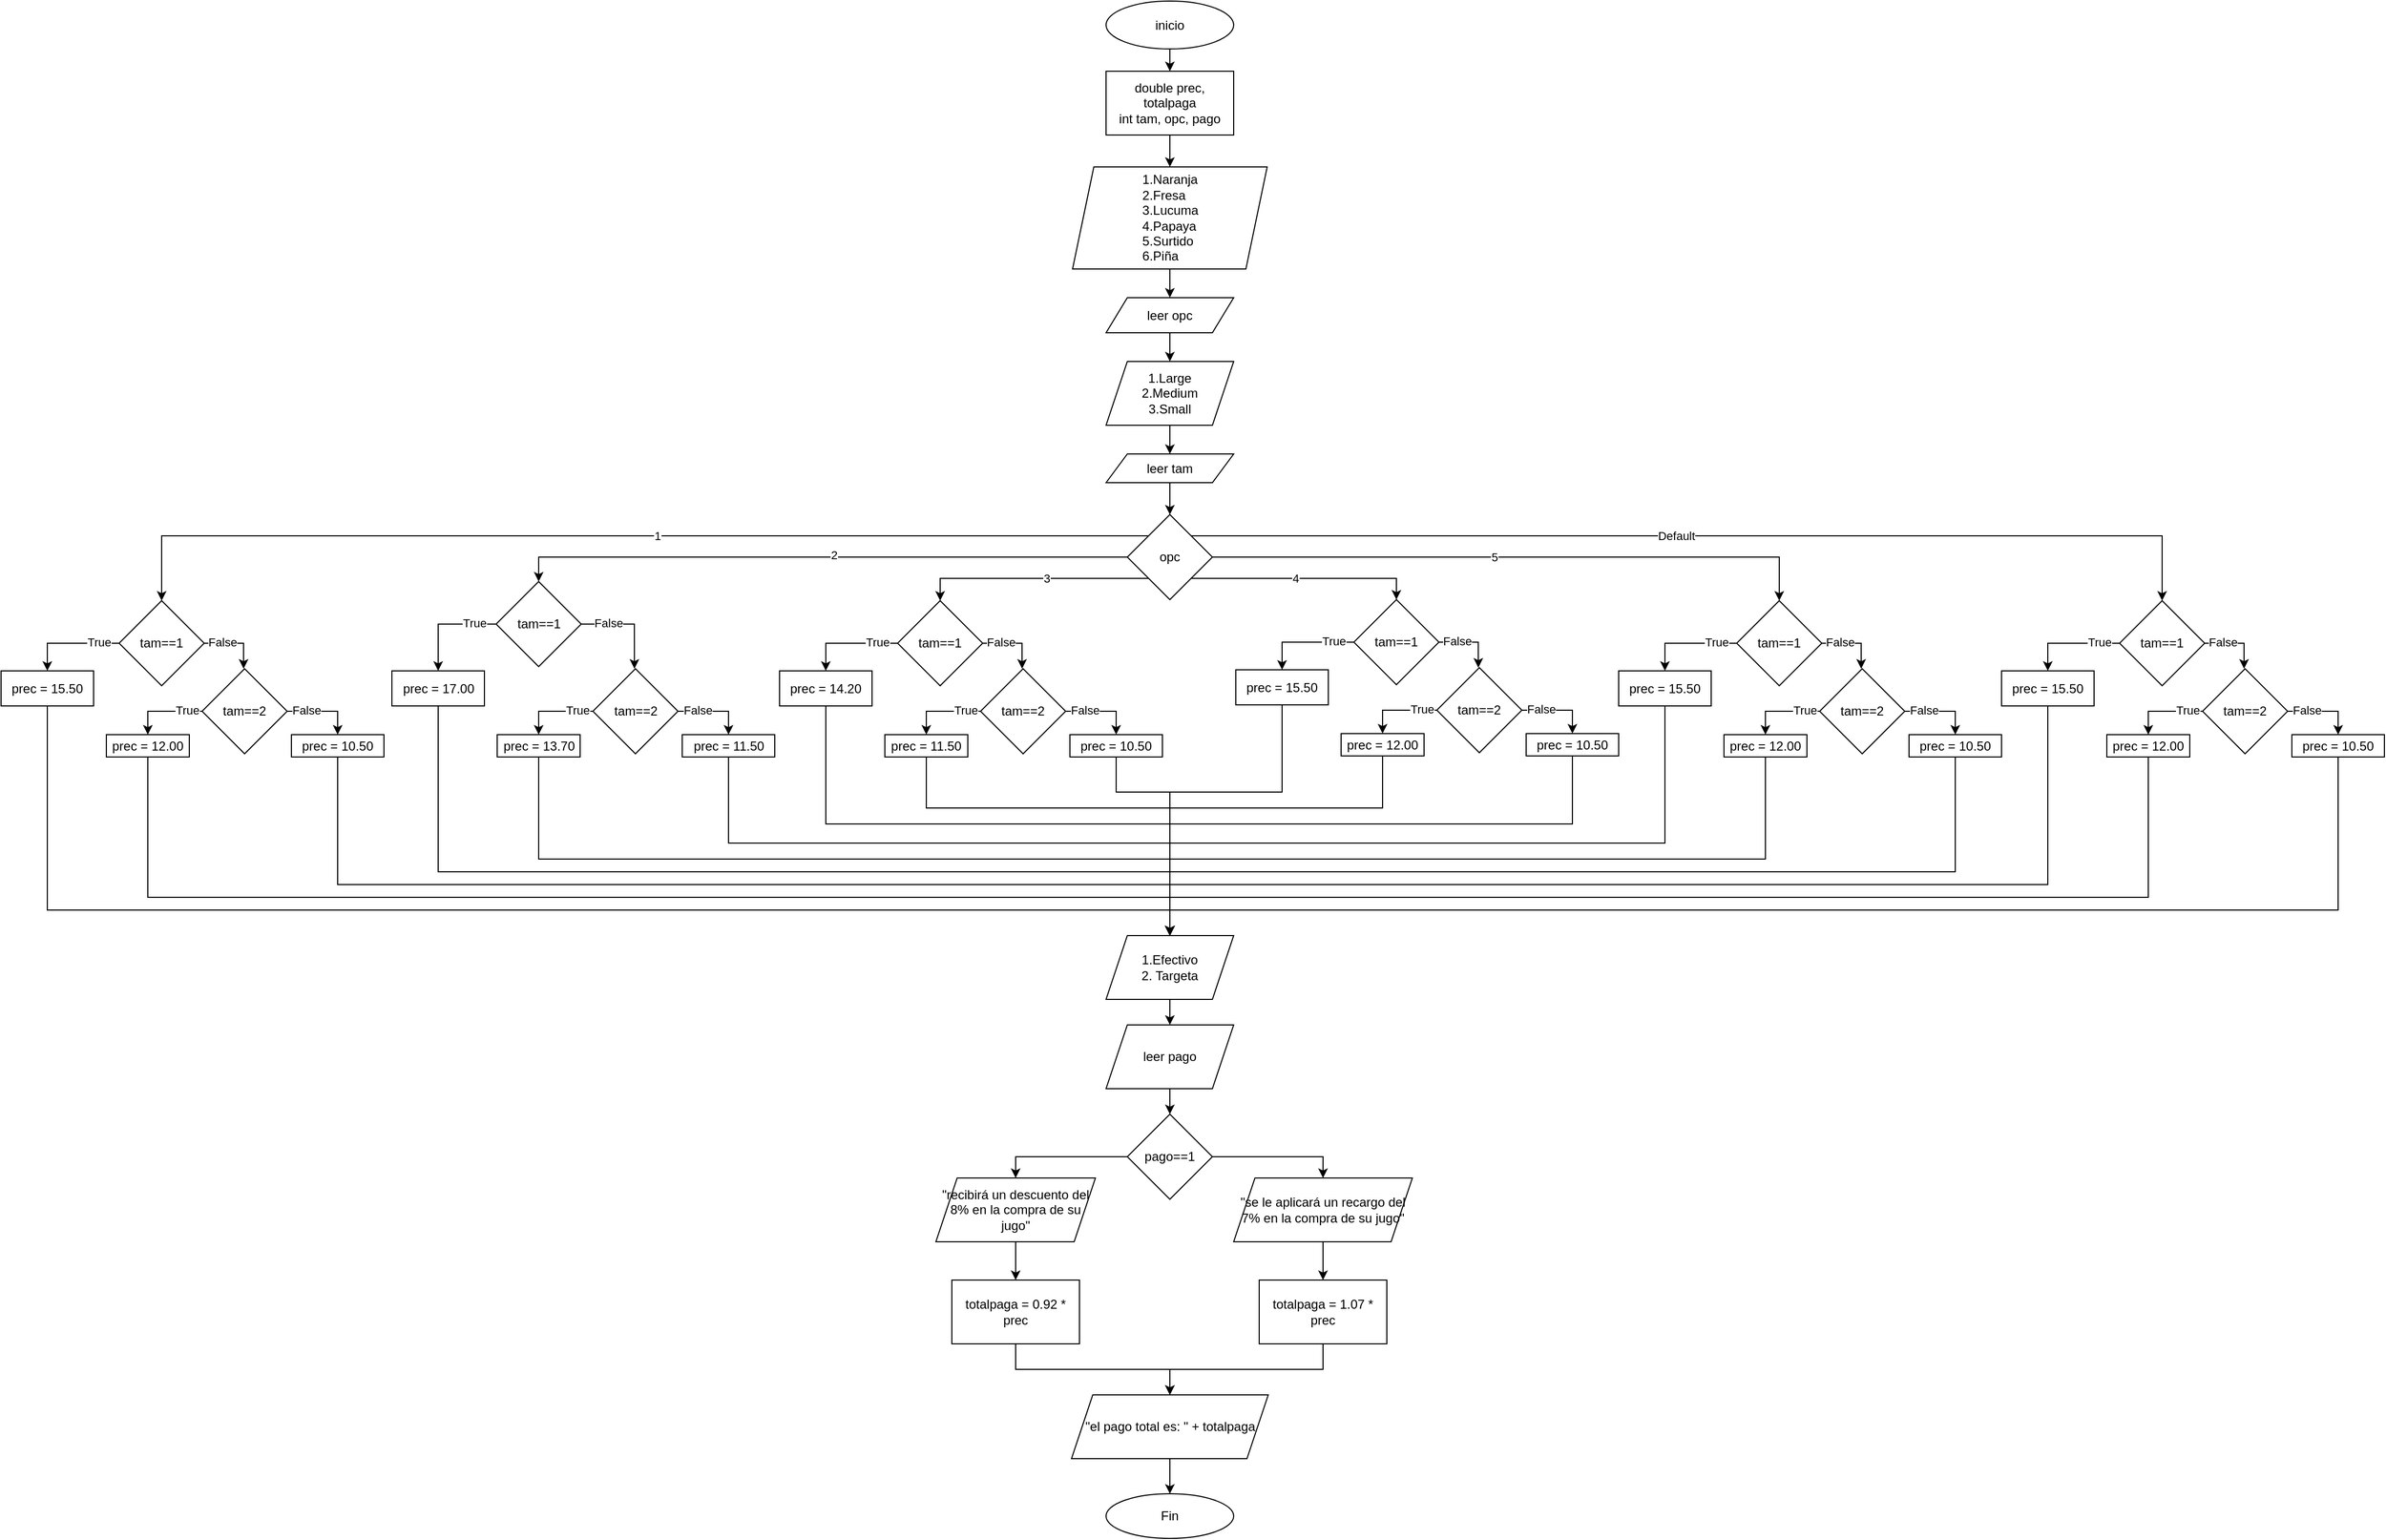 <mxfile version="28.1.1">
  <diagram name="Página-1" id="8cyasYamd2iDM3UfoEXW">
    <mxGraphModel dx="1830" dy="1711" grid="1" gridSize="3" guides="1" tooltips="1" connect="1" arrows="1" fold="1" page="1" pageScale="1" pageWidth="827" pageHeight="1169" math="0" shadow="0">
      <root>
        <mxCell id="0" />
        <mxCell id="1" parent="0" />
        <mxCell id="SADH6rED4iykLWW7WeVm-2" value="" style="edgeStyle=orthogonalEdgeStyle;rounded=0;orthogonalLoop=1;jettySize=auto;html=1;" edge="1" parent="1" source="iPGsbpQnGXzjsvIymjld-1" target="SADH6rED4iykLWW7WeVm-1">
          <mxGeometry relative="1" as="geometry" />
        </mxCell>
        <mxCell id="iPGsbpQnGXzjsvIymjld-1" value="inicio" style="ellipse;whiteSpace=wrap;html=1;" parent="1" vertex="1">
          <mxGeometry x="361" y="-1167" width="120" height="45" as="geometry" />
        </mxCell>
        <mxCell id="SADH6rED4iykLWW7WeVm-5" value="" style="edgeStyle=orthogonalEdgeStyle;rounded=0;orthogonalLoop=1;jettySize=auto;html=1;" edge="1" parent="1" source="SADH6rED4iykLWW7WeVm-1" target="SADH6rED4iykLWW7WeVm-3">
          <mxGeometry relative="1" as="geometry" />
        </mxCell>
        <mxCell id="SADH6rED4iykLWW7WeVm-1" value="double prec, totalpaga&lt;br&gt;int tam, opc, pago" style="rounded=0;whiteSpace=wrap;html=1;" vertex="1" parent="1">
          <mxGeometry x="361" y="-1101" width="120" height="60" as="geometry" />
        </mxCell>
        <mxCell id="SADH6rED4iykLWW7WeVm-7" value="" style="edgeStyle=orthogonalEdgeStyle;rounded=0;orthogonalLoop=1;jettySize=auto;html=1;" edge="1" parent="1" source="SADH6rED4iykLWW7WeVm-3" target="SADH6rED4iykLWW7WeVm-4">
          <mxGeometry relative="1" as="geometry" />
        </mxCell>
        <mxCell id="SADH6rED4iykLWW7WeVm-3" value="&lt;div style=&quot;text-align: justify;&quot;&gt;&lt;span style=&quot;background-color: transparent; color: light-dark(rgb(0, 0, 0), rgb(255, 255, 255)); font-family: Helvetica;&quot;&gt;1.Naranja&lt;/span&gt;&lt;/div&gt;&lt;div style=&quot;text-align: justify;&quot;&gt;&lt;span style=&quot;background-color: transparent; color: light-dark(rgb(0, 0, 0), rgb(255, 255, 255)); font-family: Helvetica;&quot;&gt;2.Fresa&lt;/span&gt;&lt;/div&gt;&lt;div style=&quot;text-align: justify;&quot;&gt;&lt;span style=&quot;background-color: transparent; color: light-dark(rgb(0, 0, 0), rgb(255, 255, 255)); font-family: Helvetica;&quot;&gt;3.Lucuma&lt;/span&gt;&lt;/div&gt;&lt;div style=&quot;text-align: justify;&quot;&gt;&lt;span style=&quot;background-color: transparent; color: light-dark(rgb(0, 0, 0), rgb(255, 255, 255)); font-family: Helvetica;&quot;&gt;4.Papaya&lt;/span&gt;&lt;/div&gt;&lt;div style=&quot;text-align: justify;&quot;&gt;&lt;span style=&quot;background-color: transparent; color: light-dark(rgb(0, 0, 0), rgb(255, 255, 255)); font-family: Helvetica;&quot;&gt;5.Surtido&lt;/span&gt;&lt;/div&gt;&lt;div style=&quot;text-align: justify;&quot;&gt;&lt;span style=&quot;background-color: transparent; color: light-dark(rgb(0, 0, 0), rgb(255, 255, 255)); font-family: Helvetica;&quot;&gt;6.Piña&lt;/span&gt;&lt;/div&gt;" style="shape=parallelogram;perimeter=parallelogramPerimeter;whiteSpace=wrap;html=1;fixedSize=1;align=center;" vertex="1" parent="1">
          <mxGeometry x="329.5" y="-1011" width="183" height="96" as="geometry" />
        </mxCell>
        <mxCell id="SADH6rED4iykLWW7WeVm-10" value="" style="edgeStyle=orthogonalEdgeStyle;rounded=0;orthogonalLoop=1;jettySize=auto;html=1;" edge="1" parent="1" source="SADH6rED4iykLWW7WeVm-4" target="SADH6rED4iykLWW7WeVm-8">
          <mxGeometry relative="1" as="geometry" />
        </mxCell>
        <mxCell id="SADH6rED4iykLWW7WeVm-4" value="leer opc" style="shape=parallelogram;perimeter=parallelogramPerimeter;whiteSpace=wrap;html=1;fixedSize=1;" vertex="1" parent="1">
          <mxGeometry x="361" y="-888" width="120" height="33" as="geometry" />
        </mxCell>
        <mxCell id="SADH6rED4iykLWW7WeVm-11" value="" style="edgeStyle=orthogonalEdgeStyle;rounded=0;orthogonalLoop=1;jettySize=auto;html=1;" edge="1" parent="1" source="SADH6rED4iykLWW7WeVm-8" target="SADH6rED4iykLWW7WeVm-9">
          <mxGeometry relative="1" as="geometry" />
        </mxCell>
        <mxCell id="SADH6rED4iykLWW7WeVm-8" value="1.Large&lt;br&gt;2.Medium&lt;br&gt;3.Small" style="shape=parallelogram;perimeter=parallelogramPerimeter;whiteSpace=wrap;html=1;fixedSize=1;" vertex="1" parent="1">
          <mxGeometry x="361" y="-828" width="120" height="60" as="geometry" />
        </mxCell>
        <mxCell id="SADH6rED4iykLWW7WeVm-13" value="" style="edgeStyle=orthogonalEdgeStyle;rounded=0;orthogonalLoop=1;jettySize=auto;html=1;" edge="1" parent="1" source="SADH6rED4iykLWW7WeVm-9" target="SADH6rED4iykLWW7WeVm-12">
          <mxGeometry relative="1" as="geometry" />
        </mxCell>
        <mxCell id="SADH6rED4iykLWW7WeVm-9" value="leer tam" style="shape=parallelogram;perimeter=parallelogramPerimeter;whiteSpace=wrap;html=1;fixedSize=1;" vertex="1" parent="1">
          <mxGeometry x="361" y="-741" width="120" height="27" as="geometry" />
        </mxCell>
        <mxCell id="SADH6rED4iykLWW7WeVm-83" style="edgeStyle=orthogonalEdgeStyle;rounded=0;orthogonalLoop=1;jettySize=auto;html=1;exitX=0;exitY=0;exitDx=0;exitDy=0;entryX=0.5;entryY=0;entryDx=0;entryDy=0;" edge="1" parent="1" source="SADH6rED4iykLWW7WeVm-12" target="SADH6rED4iykLWW7WeVm-14">
          <mxGeometry relative="1" as="geometry" />
        </mxCell>
        <mxCell id="SADH6rED4iykLWW7WeVm-86" value="1" style="edgeLabel;html=1;align=center;verticalAlign=middle;resizable=0;points=[];" vertex="1" connectable="0" parent="SADH6rED4iykLWW7WeVm-83">
          <mxGeometry x="-0.066" relative="1" as="geometry">
            <mxPoint as="offset" />
          </mxGeometry>
        </mxCell>
        <mxCell id="SADH6rED4iykLWW7WeVm-84" style="edgeStyle=orthogonalEdgeStyle;rounded=0;orthogonalLoop=1;jettySize=auto;html=1;exitX=0;exitY=0.5;exitDx=0;exitDy=0;entryX=0.5;entryY=0;entryDx=0;entryDy=0;" edge="1" parent="1" source="SADH6rED4iykLWW7WeVm-12" target="SADH6rED4iykLWW7WeVm-57">
          <mxGeometry relative="1" as="geometry" />
        </mxCell>
        <mxCell id="SADH6rED4iykLWW7WeVm-87" value="2" style="edgeLabel;html=1;align=center;verticalAlign=middle;resizable=0;points=[];" vertex="1" connectable="0" parent="SADH6rED4iykLWW7WeVm-84">
          <mxGeometry x="-0.041" y="-2" relative="1" as="geometry">
            <mxPoint as="offset" />
          </mxGeometry>
        </mxCell>
        <mxCell id="SADH6rED4iykLWW7WeVm-85" style="edgeStyle=orthogonalEdgeStyle;rounded=0;orthogonalLoop=1;jettySize=auto;html=1;exitX=0;exitY=1;exitDx=0;exitDy=0;" edge="1" parent="1" source="SADH6rED4iykLWW7WeVm-12" target="SADH6rED4iykLWW7WeVm-71">
          <mxGeometry relative="1" as="geometry" />
        </mxCell>
        <mxCell id="SADH6rED4iykLWW7WeVm-88" value="3" style="edgeLabel;html=1;align=center;verticalAlign=middle;resizable=0;points=[];" vertex="1" connectable="0" parent="SADH6rED4iykLWW7WeVm-85">
          <mxGeometry x="-0.116" relative="1" as="geometry">
            <mxPoint as="offset" />
          </mxGeometry>
        </mxCell>
        <mxCell id="SADH6rED4iykLWW7WeVm-131" style="edgeStyle=orthogonalEdgeStyle;rounded=0;orthogonalLoop=1;jettySize=auto;html=1;exitX=1;exitY=0;exitDx=0;exitDy=0;entryX=0.5;entryY=0;entryDx=0;entryDy=0;" edge="1" parent="1" source="SADH6rED4iykLWW7WeVm-12" target="SADH6rED4iykLWW7WeVm-121">
          <mxGeometry relative="1" as="geometry" />
        </mxCell>
        <mxCell id="SADH6rED4iykLWW7WeVm-136" value="Default" style="edgeLabel;html=1;align=center;verticalAlign=middle;resizable=0;points=[];" vertex="1" connectable="0" parent="SADH6rED4iykLWW7WeVm-131">
          <mxGeometry x="-0.064" relative="1" as="geometry">
            <mxPoint as="offset" />
          </mxGeometry>
        </mxCell>
        <mxCell id="SADH6rED4iykLWW7WeVm-132" style="edgeStyle=orthogonalEdgeStyle;rounded=0;orthogonalLoop=1;jettySize=auto;html=1;entryX=0.5;entryY=0;entryDx=0;entryDy=0;" edge="1" parent="1" source="SADH6rED4iykLWW7WeVm-12" target="SADH6rED4iykLWW7WeVm-107">
          <mxGeometry relative="1" as="geometry" />
        </mxCell>
        <mxCell id="SADH6rED4iykLWW7WeVm-135" value="5" style="edgeLabel;html=1;align=center;verticalAlign=middle;resizable=0;points=[];" vertex="1" connectable="0" parent="SADH6rED4iykLWW7WeVm-132">
          <mxGeometry x="-0.079" relative="1" as="geometry">
            <mxPoint as="offset" />
          </mxGeometry>
        </mxCell>
        <mxCell id="SADH6rED4iykLWW7WeVm-133" style="edgeStyle=orthogonalEdgeStyle;rounded=0;orthogonalLoop=1;jettySize=auto;html=1;exitX=1;exitY=1;exitDx=0;exitDy=0;entryX=0.5;entryY=0;entryDx=0;entryDy=0;" edge="1" parent="1" source="SADH6rED4iykLWW7WeVm-12" target="SADH6rED4iykLWW7WeVm-93">
          <mxGeometry relative="1" as="geometry" />
        </mxCell>
        <mxCell id="SADH6rED4iykLWW7WeVm-134" value="4" style="edgeLabel;html=1;align=center;verticalAlign=middle;resizable=0;points=[];" vertex="1" connectable="0" parent="SADH6rED4iykLWW7WeVm-133">
          <mxGeometry x="-0.083" relative="1" as="geometry">
            <mxPoint as="offset" />
          </mxGeometry>
        </mxCell>
        <mxCell id="SADH6rED4iykLWW7WeVm-12" value="opc" style="rhombus;whiteSpace=wrap;html=1;" vertex="1" parent="1">
          <mxGeometry x="381" y="-684" width="80" height="80" as="geometry" />
        </mxCell>
        <mxCell id="SADH6rED4iykLWW7WeVm-37" style="edgeStyle=orthogonalEdgeStyle;rounded=0;orthogonalLoop=1;jettySize=auto;html=1;exitX=0;exitY=0.5;exitDx=0;exitDy=0;entryX=0.5;entryY=0;entryDx=0;entryDy=0;" edge="1" parent="1" source="SADH6rED4iykLWW7WeVm-14" target="SADH6rED4iykLWW7WeVm-36">
          <mxGeometry relative="1" as="geometry" />
        </mxCell>
        <mxCell id="SADH6rED4iykLWW7WeVm-39" value="True" style="edgeLabel;html=1;align=center;verticalAlign=middle;resizable=0;points=[];" vertex="1" connectable="0" parent="SADH6rED4iykLWW7WeVm-37">
          <mxGeometry x="-0.587" y="-1" relative="1" as="geometry">
            <mxPoint as="offset" />
          </mxGeometry>
        </mxCell>
        <mxCell id="SADH6rED4iykLWW7WeVm-38" style="edgeStyle=orthogonalEdgeStyle;rounded=0;orthogonalLoop=1;jettySize=auto;html=1;exitX=1;exitY=0.5;exitDx=0;exitDy=0;entryX=0.488;entryY=0;entryDx=0;entryDy=0;entryPerimeter=0;" edge="1" parent="1" source="SADH6rED4iykLWW7WeVm-14" target="SADH6rED4iykLWW7WeVm-32">
          <mxGeometry relative="1" as="geometry">
            <mxPoint x="-440" y="-525" as="targetPoint" />
          </mxGeometry>
        </mxCell>
        <mxCell id="SADH6rED4iykLWW7WeVm-40" value="False" style="edgeLabel;html=1;align=center;verticalAlign=middle;resizable=0;points=[];" vertex="1" connectable="0" parent="SADH6rED4iykLWW7WeVm-38">
          <mxGeometry x="-0.449" y="1" relative="1" as="geometry">
            <mxPoint as="offset" />
          </mxGeometry>
        </mxCell>
        <mxCell id="SADH6rED4iykLWW7WeVm-14" value="tam==1" style="rhombus;whiteSpace=wrap;html=1;" vertex="1" parent="1">
          <mxGeometry x="-567" y="-603" width="80" height="80" as="geometry" />
        </mxCell>
        <mxCell id="SADH6rED4iykLWW7WeVm-43" style="edgeStyle=orthogonalEdgeStyle;rounded=0;orthogonalLoop=1;jettySize=auto;html=1;entryX=0.5;entryY=0;entryDx=0;entryDy=0;" edge="1" parent="1" source="SADH6rED4iykLWW7WeVm-32" target="SADH6rED4iykLWW7WeVm-41">
          <mxGeometry relative="1" as="geometry" />
        </mxCell>
        <mxCell id="SADH6rED4iykLWW7WeVm-45" value="True" style="edgeLabel;html=1;align=center;verticalAlign=middle;resizable=0;points=[];" vertex="1" connectable="0" parent="SADH6rED4iykLWW7WeVm-43">
          <mxGeometry x="-0.6" y="-1" relative="1" as="geometry">
            <mxPoint as="offset" />
          </mxGeometry>
        </mxCell>
        <mxCell id="SADH6rED4iykLWW7WeVm-44" style="edgeStyle=orthogonalEdgeStyle;rounded=0;orthogonalLoop=1;jettySize=auto;html=1;exitX=1;exitY=0.5;exitDx=0;exitDy=0;entryX=0.5;entryY=0;entryDx=0;entryDy=0;" edge="1" parent="1" source="SADH6rED4iykLWW7WeVm-32" target="SADH6rED4iykLWW7WeVm-42">
          <mxGeometry relative="1" as="geometry" />
        </mxCell>
        <mxCell id="SADH6rED4iykLWW7WeVm-46" value="False" style="edgeLabel;html=1;align=center;verticalAlign=middle;resizable=0;points=[];" vertex="1" connectable="0" parent="SADH6rED4iykLWW7WeVm-44">
          <mxGeometry x="-0.479" y="1" relative="1" as="geometry">
            <mxPoint as="offset" />
          </mxGeometry>
        </mxCell>
        <mxCell id="SADH6rED4iykLWW7WeVm-32" value="tam==2" style="rhombus;whiteSpace=wrap;html=1;" vertex="1" parent="1">
          <mxGeometry x="-489" y="-539" width="80" height="80" as="geometry" />
        </mxCell>
        <mxCell id="SADH6rED4iykLWW7WeVm-141" style="edgeStyle=orthogonalEdgeStyle;rounded=0;orthogonalLoop=1;jettySize=auto;html=1;exitX=0.5;exitY=1;exitDx=0;exitDy=0;" edge="1" parent="1" source="SADH6rED4iykLWW7WeVm-36" target="SADH6rED4iykLWW7WeVm-138">
          <mxGeometry relative="1" as="geometry">
            <Array as="points">
              <mxPoint x="-634" y="-312" />
              <mxPoint x="421" y="-312" />
            </Array>
          </mxGeometry>
        </mxCell>
        <mxCell id="SADH6rED4iykLWW7WeVm-36" value="prec = 15.50" style="rounded=0;whiteSpace=wrap;html=1;" vertex="1" parent="1">
          <mxGeometry x="-678" y="-537" width="87" height="33" as="geometry" />
        </mxCell>
        <mxCell id="SADH6rED4iykLWW7WeVm-142" style="edgeStyle=orthogonalEdgeStyle;rounded=0;orthogonalLoop=1;jettySize=auto;html=1;exitX=0.5;exitY=1;exitDx=0;exitDy=0;entryX=0.5;entryY=0;entryDx=0;entryDy=0;" edge="1" parent="1" source="SADH6rED4iykLWW7WeVm-41" target="SADH6rED4iykLWW7WeVm-138">
          <mxGeometry relative="1" as="geometry">
            <Array as="points">
              <mxPoint x="-540" y="-324" />
              <mxPoint x="421" y="-324" />
            </Array>
          </mxGeometry>
        </mxCell>
        <mxCell id="SADH6rED4iykLWW7WeVm-41" value="prec = 12.00" style="rounded=0;whiteSpace=wrap;html=1;" vertex="1" parent="1">
          <mxGeometry x="-579" y="-477" width="78" height="21" as="geometry" />
        </mxCell>
        <mxCell id="SADH6rED4iykLWW7WeVm-143" style="edgeStyle=orthogonalEdgeStyle;rounded=0;orthogonalLoop=1;jettySize=auto;html=1;exitX=0.5;exitY=1;exitDx=0;exitDy=0;entryX=0.5;entryY=0;entryDx=0;entryDy=0;" edge="1" parent="1" source="SADH6rED4iykLWW7WeVm-42" target="SADH6rED4iykLWW7WeVm-138">
          <mxGeometry relative="1" as="geometry">
            <mxPoint x="420.8" y="-216" as="targetPoint" />
            <Array as="points">
              <mxPoint x="-361" y="-336" />
              <mxPoint x="421" y="-336" />
            </Array>
          </mxGeometry>
        </mxCell>
        <mxCell id="SADH6rED4iykLWW7WeVm-42" value="prec = 10.50" style="rounded=0;whiteSpace=wrap;html=1;" vertex="1" parent="1">
          <mxGeometry x="-405" y="-477" width="87" height="21" as="geometry" />
        </mxCell>
        <mxCell id="SADH6rED4iykLWW7WeVm-47" style="edgeStyle=orthogonalEdgeStyle;rounded=0;orthogonalLoop=1;jettySize=auto;html=1;exitX=0.5;exitY=1;exitDx=0;exitDy=0;" edge="1" parent="1">
          <mxGeometry relative="1" as="geometry">
            <mxPoint x="-318" y="-462" as="sourcePoint" />
            <mxPoint x="-318" y="-462" as="targetPoint" />
          </mxGeometry>
        </mxCell>
        <mxCell id="SADH6rED4iykLWW7WeVm-53" style="edgeStyle=orthogonalEdgeStyle;rounded=0;orthogonalLoop=1;jettySize=auto;html=1;exitX=0;exitY=0.5;exitDx=0;exitDy=0;entryX=0.5;entryY=0;entryDx=0;entryDy=0;" edge="1" parent="1" source="SADH6rED4iykLWW7WeVm-57" target="SADH6rED4iykLWW7WeVm-63">
          <mxGeometry relative="1" as="geometry" />
        </mxCell>
        <mxCell id="SADH6rED4iykLWW7WeVm-54" value="True" style="edgeLabel;html=1;align=center;verticalAlign=middle;resizable=0;points=[];" vertex="1" connectable="0" parent="SADH6rED4iykLWW7WeVm-53">
          <mxGeometry x="-0.587" y="-1" relative="1" as="geometry">
            <mxPoint as="offset" />
          </mxGeometry>
        </mxCell>
        <mxCell id="SADH6rED4iykLWW7WeVm-55" style="edgeStyle=orthogonalEdgeStyle;rounded=0;orthogonalLoop=1;jettySize=auto;html=1;exitX=1;exitY=0.5;exitDx=0;exitDy=0;entryX=0.488;entryY=0;entryDx=0;entryDy=0;entryPerimeter=0;" edge="1" parent="1" source="SADH6rED4iykLWW7WeVm-57" target="SADH6rED4iykLWW7WeVm-62">
          <mxGeometry relative="1" as="geometry">
            <mxPoint x="-72.5" y="-525" as="targetPoint" />
          </mxGeometry>
        </mxCell>
        <mxCell id="SADH6rED4iykLWW7WeVm-56" value="False" style="edgeLabel;html=1;align=center;verticalAlign=middle;resizable=0;points=[];" vertex="1" connectable="0" parent="SADH6rED4iykLWW7WeVm-55">
          <mxGeometry x="-0.449" y="1" relative="1" as="geometry">
            <mxPoint as="offset" />
          </mxGeometry>
        </mxCell>
        <mxCell id="SADH6rED4iykLWW7WeVm-57" value="tam==1" style="rhombus;whiteSpace=wrap;html=1;" vertex="1" parent="1">
          <mxGeometry x="-212.5" y="-621" width="80" height="80" as="geometry" />
        </mxCell>
        <mxCell id="SADH6rED4iykLWW7WeVm-58" style="edgeStyle=orthogonalEdgeStyle;rounded=0;orthogonalLoop=1;jettySize=auto;html=1;entryX=0.5;entryY=0;entryDx=0;entryDy=0;" edge="1" parent="1" source="SADH6rED4iykLWW7WeVm-62" target="SADH6rED4iykLWW7WeVm-64">
          <mxGeometry relative="1" as="geometry" />
        </mxCell>
        <mxCell id="SADH6rED4iykLWW7WeVm-59" value="True" style="edgeLabel;html=1;align=center;verticalAlign=middle;resizable=0;points=[];" vertex="1" connectable="0" parent="SADH6rED4iykLWW7WeVm-58">
          <mxGeometry x="-0.6" y="-1" relative="1" as="geometry">
            <mxPoint as="offset" />
          </mxGeometry>
        </mxCell>
        <mxCell id="SADH6rED4iykLWW7WeVm-60" style="edgeStyle=orthogonalEdgeStyle;rounded=0;orthogonalLoop=1;jettySize=auto;html=1;exitX=1;exitY=0.5;exitDx=0;exitDy=0;entryX=0.5;entryY=0;entryDx=0;entryDy=0;" edge="1" parent="1" source="SADH6rED4iykLWW7WeVm-62" target="SADH6rED4iykLWW7WeVm-65">
          <mxGeometry relative="1" as="geometry" />
        </mxCell>
        <mxCell id="SADH6rED4iykLWW7WeVm-61" value="False" style="edgeLabel;html=1;align=center;verticalAlign=middle;resizable=0;points=[];" vertex="1" connectable="0" parent="SADH6rED4iykLWW7WeVm-60">
          <mxGeometry x="-0.479" y="1" relative="1" as="geometry">
            <mxPoint as="offset" />
          </mxGeometry>
        </mxCell>
        <mxCell id="SADH6rED4iykLWW7WeVm-62" value="tam==2" style="rhombus;whiteSpace=wrap;html=1;" vertex="1" parent="1">
          <mxGeometry x="-121.5" y="-539" width="80" height="80" as="geometry" />
        </mxCell>
        <mxCell id="SADH6rED4iykLWW7WeVm-144" style="edgeStyle=orthogonalEdgeStyle;rounded=0;orthogonalLoop=1;jettySize=auto;html=1;exitX=0.5;exitY=1;exitDx=0;exitDy=0;entryX=0.5;entryY=0;entryDx=0;entryDy=0;" edge="1" parent="1" source="SADH6rED4iykLWW7WeVm-63" target="SADH6rED4iykLWW7WeVm-138">
          <mxGeometry relative="1" as="geometry">
            <Array as="points">
              <mxPoint x="-267" y="-348" />
              <mxPoint x="421" y="-348" />
            </Array>
          </mxGeometry>
        </mxCell>
        <mxCell id="SADH6rED4iykLWW7WeVm-63" value="prec = 17.00" style="rounded=0;whiteSpace=wrap;html=1;" vertex="1" parent="1">
          <mxGeometry x="-310.5" y="-537" width="87" height="33" as="geometry" />
        </mxCell>
        <mxCell id="SADH6rED4iykLWW7WeVm-145" style="edgeStyle=orthogonalEdgeStyle;rounded=0;orthogonalLoop=1;jettySize=auto;html=1;exitX=0.5;exitY=1;exitDx=0;exitDy=0;entryX=0.5;entryY=0;entryDx=0;entryDy=0;" edge="1" parent="1" source="SADH6rED4iykLWW7WeVm-64" target="SADH6rED4iykLWW7WeVm-138">
          <mxGeometry relative="1" as="geometry">
            <Array as="points">
              <mxPoint x="-172" y="-360" />
              <mxPoint x="421" y="-360" />
            </Array>
          </mxGeometry>
        </mxCell>
        <mxCell id="SADH6rED4iykLWW7WeVm-64" value="prec = 13.70" style="rounded=0;whiteSpace=wrap;html=1;" vertex="1" parent="1">
          <mxGeometry x="-211.5" y="-477" width="78" height="21" as="geometry" />
        </mxCell>
        <mxCell id="SADH6rED4iykLWW7WeVm-146" style="edgeStyle=orthogonalEdgeStyle;rounded=0;orthogonalLoop=1;jettySize=auto;html=1;exitX=0.5;exitY=1;exitDx=0;exitDy=0;entryX=0.5;entryY=0;entryDx=0;entryDy=0;" edge="1" parent="1" source="SADH6rED4iykLWW7WeVm-65" target="SADH6rED4iykLWW7WeVm-138">
          <mxGeometry relative="1" as="geometry">
            <mxPoint x="420" y="-216" as="targetPoint" />
            <Array as="points">
              <mxPoint x="6" y="-375" />
              <mxPoint x="421" y="-375" />
            </Array>
          </mxGeometry>
        </mxCell>
        <mxCell id="SADH6rED4iykLWW7WeVm-65" value="prec = 11.50" style="rounded=0;whiteSpace=wrap;html=1;" vertex="1" parent="1">
          <mxGeometry x="-37.5" y="-477" width="87" height="21" as="geometry" />
        </mxCell>
        <mxCell id="SADH6rED4iykLWW7WeVm-66" style="edgeStyle=orthogonalEdgeStyle;rounded=0;orthogonalLoop=1;jettySize=auto;html=1;exitX=0.5;exitY=1;exitDx=0;exitDy=0;" edge="1" parent="1">
          <mxGeometry relative="1" as="geometry">
            <mxPoint x="33" y="-453" as="sourcePoint" />
            <mxPoint x="33" y="-453" as="targetPoint" />
          </mxGeometry>
        </mxCell>
        <mxCell id="SADH6rED4iykLWW7WeVm-67" style="edgeStyle=orthogonalEdgeStyle;rounded=0;orthogonalLoop=1;jettySize=auto;html=1;exitX=0;exitY=0.5;exitDx=0;exitDy=0;entryX=0.5;entryY=0;entryDx=0;entryDy=0;" edge="1" parent="1" source="SADH6rED4iykLWW7WeVm-71" target="SADH6rED4iykLWW7WeVm-77">
          <mxGeometry relative="1" as="geometry" />
        </mxCell>
        <mxCell id="SADH6rED4iykLWW7WeVm-68" value="True" style="edgeLabel;html=1;align=center;verticalAlign=middle;resizable=0;points=[];" vertex="1" connectable="0" parent="SADH6rED4iykLWW7WeVm-67">
          <mxGeometry x="-0.587" y="-1" relative="1" as="geometry">
            <mxPoint as="offset" />
          </mxGeometry>
        </mxCell>
        <mxCell id="SADH6rED4iykLWW7WeVm-69" style="edgeStyle=orthogonalEdgeStyle;rounded=0;orthogonalLoop=1;jettySize=auto;html=1;exitX=1;exitY=0.5;exitDx=0;exitDy=0;entryX=0.488;entryY=0;entryDx=0;entryDy=0;entryPerimeter=0;" edge="1" parent="1" source="SADH6rED4iykLWW7WeVm-71" target="SADH6rED4iykLWW7WeVm-76">
          <mxGeometry relative="1" as="geometry">
            <mxPoint x="292" y="-525" as="targetPoint" />
          </mxGeometry>
        </mxCell>
        <mxCell id="SADH6rED4iykLWW7WeVm-70" value="False" style="edgeLabel;html=1;align=center;verticalAlign=middle;resizable=0;points=[];" vertex="1" connectable="0" parent="SADH6rED4iykLWW7WeVm-69">
          <mxGeometry x="-0.449" y="1" relative="1" as="geometry">
            <mxPoint as="offset" />
          </mxGeometry>
        </mxCell>
        <mxCell id="SADH6rED4iykLWW7WeVm-71" value="tam==1" style="rhombus;whiteSpace=wrap;html=1;" vertex="1" parent="1">
          <mxGeometry x="165" y="-603" width="80" height="80" as="geometry" />
        </mxCell>
        <mxCell id="SADH6rED4iykLWW7WeVm-72" style="edgeStyle=orthogonalEdgeStyle;rounded=0;orthogonalLoop=1;jettySize=auto;html=1;entryX=0.5;entryY=0;entryDx=0;entryDy=0;" edge="1" parent="1" source="SADH6rED4iykLWW7WeVm-76" target="SADH6rED4iykLWW7WeVm-78">
          <mxGeometry relative="1" as="geometry" />
        </mxCell>
        <mxCell id="SADH6rED4iykLWW7WeVm-73" value="True" style="edgeLabel;html=1;align=center;verticalAlign=middle;resizable=0;points=[];" vertex="1" connectable="0" parent="SADH6rED4iykLWW7WeVm-72">
          <mxGeometry x="-0.6" y="-1" relative="1" as="geometry">
            <mxPoint as="offset" />
          </mxGeometry>
        </mxCell>
        <mxCell id="SADH6rED4iykLWW7WeVm-74" style="edgeStyle=orthogonalEdgeStyle;rounded=0;orthogonalLoop=1;jettySize=auto;html=1;exitX=1;exitY=0.5;exitDx=0;exitDy=0;entryX=0.5;entryY=0;entryDx=0;entryDy=0;" edge="1" parent="1" source="SADH6rED4iykLWW7WeVm-76" target="SADH6rED4iykLWW7WeVm-79">
          <mxGeometry relative="1" as="geometry" />
        </mxCell>
        <mxCell id="SADH6rED4iykLWW7WeVm-75" value="False" style="edgeLabel;html=1;align=center;verticalAlign=middle;resizable=0;points=[];" vertex="1" connectable="0" parent="SADH6rED4iykLWW7WeVm-74">
          <mxGeometry x="-0.479" y="1" relative="1" as="geometry">
            <mxPoint as="offset" />
          </mxGeometry>
        </mxCell>
        <mxCell id="SADH6rED4iykLWW7WeVm-76" value="tam==2" style="rhombus;whiteSpace=wrap;html=1;" vertex="1" parent="1">
          <mxGeometry x="243" y="-539" width="80" height="80" as="geometry" />
        </mxCell>
        <mxCell id="SADH6rED4iykLWW7WeVm-147" style="edgeStyle=orthogonalEdgeStyle;rounded=0;orthogonalLoop=1;jettySize=auto;html=1;exitX=0.5;exitY=1;exitDx=0;exitDy=0;entryX=0.5;entryY=0;entryDx=0;entryDy=0;" edge="1" parent="1" source="SADH6rED4iykLWW7WeVm-77" target="SADH6rED4iykLWW7WeVm-138">
          <mxGeometry relative="1" as="geometry">
            <Array as="points">
              <mxPoint x="98" y="-393" />
              <mxPoint x="421" y="-393" />
            </Array>
          </mxGeometry>
        </mxCell>
        <mxCell id="SADH6rED4iykLWW7WeVm-77" value="prec = 14.20" style="rounded=0;whiteSpace=wrap;html=1;" vertex="1" parent="1">
          <mxGeometry x="54" y="-537" width="87" height="33" as="geometry" />
        </mxCell>
        <mxCell id="SADH6rED4iykLWW7WeVm-148" style="edgeStyle=orthogonalEdgeStyle;rounded=0;orthogonalLoop=1;jettySize=auto;html=1;exitX=0.5;exitY=1;exitDx=0;exitDy=0;entryX=0.5;entryY=0;entryDx=0;entryDy=0;" edge="1" parent="1" source="SADH6rED4iykLWW7WeVm-78" target="SADH6rED4iykLWW7WeVm-138">
          <mxGeometry relative="1" as="geometry">
            <mxPoint x="420" y="-216" as="targetPoint" />
            <Array as="points">
              <mxPoint x="192" y="-408" />
              <mxPoint x="421" y="-408" />
            </Array>
          </mxGeometry>
        </mxCell>
        <mxCell id="SADH6rED4iykLWW7WeVm-78" value="prec = 11.50" style="rounded=0;whiteSpace=wrap;html=1;" vertex="1" parent="1">
          <mxGeometry x="153" y="-477" width="78" height="21" as="geometry" />
        </mxCell>
        <mxCell id="SADH6rED4iykLWW7WeVm-149" style="edgeStyle=orthogonalEdgeStyle;rounded=0;orthogonalLoop=1;jettySize=auto;html=1;exitX=0.5;exitY=1;exitDx=0;exitDy=0;entryX=0.5;entryY=0;entryDx=0;entryDy=0;" edge="1" parent="1" source="SADH6rED4iykLWW7WeVm-79" target="SADH6rED4iykLWW7WeVm-138">
          <mxGeometry relative="1" as="geometry">
            <Array as="points">
              <mxPoint x="371" y="-423" />
              <mxPoint x="421" y="-423" />
            </Array>
          </mxGeometry>
        </mxCell>
        <mxCell id="SADH6rED4iykLWW7WeVm-79" value="prec = 10.50" style="rounded=0;whiteSpace=wrap;html=1;" vertex="1" parent="1">
          <mxGeometry x="327" y="-477" width="87" height="21" as="geometry" />
        </mxCell>
        <mxCell id="SADH6rED4iykLWW7WeVm-80" style="edgeStyle=orthogonalEdgeStyle;rounded=0;orthogonalLoop=1;jettySize=auto;html=1;exitX=0.5;exitY=1;exitDx=0;exitDy=0;" edge="1" parent="1" source="SADH6rED4iykLWW7WeVm-79" target="SADH6rED4iykLWW7WeVm-79">
          <mxGeometry relative="1" as="geometry" />
        </mxCell>
        <mxCell id="SADH6rED4iykLWW7WeVm-89" style="edgeStyle=orthogonalEdgeStyle;rounded=0;orthogonalLoop=1;jettySize=auto;html=1;exitX=0;exitY=0.5;exitDx=0;exitDy=0;entryX=0.5;entryY=0;entryDx=0;entryDy=0;" edge="1" parent="1" source="SADH6rED4iykLWW7WeVm-93" target="SADH6rED4iykLWW7WeVm-99">
          <mxGeometry relative="1" as="geometry" />
        </mxCell>
        <mxCell id="SADH6rED4iykLWW7WeVm-90" value="True" style="edgeLabel;html=1;align=center;verticalAlign=middle;resizable=0;points=[];" vertex="1" connectable="0" parent="SADH6rED4iykLWW7WeVm-89">
          <mxGeometry x="-0.587" y="-1" relative="1" as="geometry">
            <mxPoint as="offset" />
          </mxGeometry>
        </mxCell>
        <mxCell id="SADH6rED4iykLWW7WeVm-91" style="edgeStyle=orthogonalEdgeStyle;rounded=0;orthogonalLoop=1;jettySize=auto;html=1;exitX=1;exitY=0.5;exitDx=0;exitDy=0;entryX=0.488;entryY=0;entryDx=0;entryDy=0;entryPerimeter=0;" edge="1" parent="1" source="SADH6rED4iykLWW7WeVm-93" target="SADH6rED4iykLWW7WeVm-98">
          <mxGeometry relative="1" as="geometry">
            <mxPoint x="721" y="-526" as="targetPoint" />
          </mxGeometry>
        </mxCell>
        <mxCell id="SADH6rED4iykLWW7WeVm-92" value="False" style="edgeLabel;html=1;align=center;verticalAlign=middle;resizable=0;points=[];" vertex="1" connectable="0" parent="SADH6rED4iykLWW7WeVm-91">
          <mxGeometry x="-0.449" y="1" relative="1" as="geometry">
            <mxPoint as="offset" />
          </mxGeometry>
        </mxCell>
        <mxCell id="SADH6rED4iykLWW7WeVm-93" value="tam==1" style="rhombus;whiteSpace=wrap;html=1;" vertex="1" parent="1">
          <mxGeometry x="594" y="-604" width="80" height="80" as="geometry" />
        </mxCell>
        <mxCell id="SADH6rED4iykLWW7WeVm-94" style="edgeStyle=orthogonalEdgeStyle;rounded=0;orthogonalLoop=1;jettySize=auto;html=1;entryX=0.5;entryY=0;entryDx=0;entryDy=0;" edge="1" parent="1" source="SADH6rED4iykLWW7WeVm-98" target="SADH6rED4iykLWW7WeVm-100">
          <mxGeometry relative="1" as="geometry" />
        </mxCell>
        <mxCell id="SADH6rED4iykLWW7WeVm-95" value="True" style="edgeLabel;html=1;align=center;verticalAlign=middle;resizable=0;points=[];" vertex="1" connectable="0" parent="SADH6rED4iykLWW7WeVm-94">
          <mxGeometry x="-0.6" y="-1" relative="1" as="geometry">
            <mxPoint as="offset" />
          </mxGeometry>
        </mxCell>
        <mxCell id="SADH6rED4iykLWW7WeVm-96" style="edgeStyle=orthogonalEdgeStyle;rounded=0;orthogonalLoop=1;jettySize=auto;html=1;exitX=1;exitY=0.5;exitDx=0;exitDy=0;entryX=0.5;entryY=0;entryDx=0;entryDy=0;" edge="1" parent="1" source="SADH6rED4iykLWW7WeVm-98" target="SADH6rED4iykLWW7WeVm-101">
          <mxGeometry relative="1" as="geometry" />
        </mxCell>
        <mxCell id="SADH6rED4iykLWW7WeVm-97" value="False" style="edgeLabel;html=1;align=center;verticalAlign=middle;resizable=0;points=[];" vertex="1" connectable="0" parent="SADH6rED4iykLWW7WeVm-96">
          <mxGeometry x="-0.479" y="1" relative="1" as="geometry">
            <mxPoint as="offset" />
          </mxGeometry>
        </mxCell>
        <mxCell id="SADH6rED4iykLWW7WeVm-98" value="tam==2" style="rhombus;whiteSpace=wrap;html=1;" vertex="1" parent="1">
          <mxGeometry x="672" y="-540" width="80" height="80" as="geometry" />
        </mxCell>
        <mxCell id="SADH6rED4iykLWW7WeVm-150" style="edgeStyle=orthogonalEdgeStyle;rounded=0;orthogonalLoop=1;jettySize=auto;html=1;exitX=0.5;exitY=1;exitDx=0;exitDy=0;entryX=0.5;entryY=0;entryDx=0;entryDy=0;" edge="1" parent="1" source="SADH6rED4iykLWW7WeVm-99" target="SADH6rED4iykLWW7WeVm-138">
          <mxGeometry relative="1" as="geometry">
            <Array as="points">
              <mxPoint x="527" y="-423" />
              <mxPoint x="421" y="-423" />
            </Array>
          </mxGeometry>
        </mxCell>
        <mxCell id="SADH6rED4iykLWW7WeVm-99" value="prec = 15.50" style="rounded=0;whiteSpace=wrap;html=1;" vertex="1" parent="1">
          <mxGeometry x="483" y="-538" width="87" height="33" as="geometry" />
        </mxCell>
        <mxCell id="SADH6rED4iykLWW7WeVm-151" style="edgeStyle=orthogonalEdgeStyle;rounded=0;orthogonalLoop=1;jettySize=auto;html=1;exitX=0.5;exitY=1;exitDx=0;exitDy=0;entryX=0.5;entryY=0;entryDx=0;entryDy=0;" edge="1" parent="1" source="SADH6rED4iykLWW7WeVm-100" target="SADH6rED4iykLWW7WeVm-138">
          <mxGeometry relative="1" as="geometry">
            <Array as="points">
              <mxPoint x="621" y="-408" />
              <mxPoint x="421" y="-408" />
            </Array>
          </mxGeometry>
        </mxCell>
        <mxCell id="SADH6rED4iykLWW7WeVm-100" value="prec = 12.00" style="rounded=0;whiteSpace=wrap;html=1;" vertex="1" parent="1">
          <mxGeometry x="582" y="-478" width="78" height="21" as="geometry" />
        </mxCell>
        <mxCell id="SADH6rED4iykLWW7WeVm-152" style="edgeStyle=orthogonalEdgeStyle;rounded=0;orthogonalLoop=1;jettySize=auto;html=1;exitX=0.5;exitY=1;exitDx=0;exitDy=0;entryX=0.5;entryY=0;entryDx=0;entryDy=0;" edge="1" parent="1" source="SADH6rED4iykLWW7WeVm-101" target="SADH6rED4iykLWW7WeVm-138">
          <mxGeometry relative="1" as="geometry">
            <mxPoint x="420" y="-216" as="targetPoint" />
            <Array as="points">
              <mxPoint x="800" y="-393" />
              <mxPoint x="421" y="-393" />
            </Array>
          </mxGeometry>
        </mxCell>
        <mxCell id="SADH6rED4iykLWW7WeVm-101" value="prec = 10.50" style="rounded=0;whiteSpace=wrap;html=1;" vertex="1" parent="1">
          <mxGeometry x="756" y="-478" width="87" height="21" as="geometry" />
        </mxCell>
        <mxCell id="SADH6rED4iykLWW7WeVm-102" style="edgeStyle=orthogonalEdgeStyle;rounded=0;orthogonalLoop=1;jettySize=auto;html=1;exitX=0.5;exitY=1;exitDx=0;exitDy=0;" edge="1" parent="1" source="SADH6rED4iykLWW7WeVm-101" target="SADH6rED4iykLWW7WeVm-101">
          <mxGeometry relative="1" as="geometry" />
        </mxCell>
        <mxCell id="SADH6rED4iykLWW7WeVm-103" style="edgeStyle=orthogonalEdgeStyle;rounded=0;orthogonalLoop=1;jettySize=auto;html=1;exitX=0;exitY=0.5;exitDx=0;exitDy=0;entryX=0.5;entryY=0;entryDx=0;entryDy=0;" edge="1" parent="1" source="SADH6rED4iykLWW7WeVm-107" target="SADH6rED4iykLWW7WeVm-113">
          <mxGeometry relative="1" as="geometry" />
        </mxCell>
        <mxCell id="SADH6rED4iykLWW7WeVm-104" value="True" style="edgeLabel;html=1;align=center;verticalAlign=middle;resizable=0;points=[];" vertex="1" connectable="0" parent="SADH6rED4iykLWW7WeVm-103">
          <mxGeometry x="-0.587" y="-1" relative="1" as="geometry">
            <mxPoint as="offset" />
          </mxGeometry>
        </mxCell>
        <mxCell id="SADH6rED4iykLWW7WeVm-105" style="edgeStyle=orthogonalEdgeStyle;rounded=0;orthogonalLoop=1;jettySize=auto;html=1;exitX=1;exitY=0.5;exitDx=0;exitDy=0;entryX=0.488;entryY=0;entryDx=0;entryDy=0;entryPerimeter=0;" edge="1" parent="1" source="SADH6rED4iykLWW7WeVm-107" target="SADH6rED4iykLWW7WeVm-112">
          <mxGeometry relative="1" as="geometry">
            <mxPoint x="1081" y="-525" as="targetPoint" />
          </mxGeometry>
        </mxCell>
        <mxCell id="SADH6rED4iykLWW7WeVm-106" value="False" style="edgeLabel;html=1;align=center;verticalAlign=middle;resizable=0;points=[];" vertex="1" connectable="0" parent="SADH6rED4iykLWW7WeVm-105">
          <mxGeometry x="-0.449" y="1" relative="1" as="geometry">
            <mxPoint as="offset" />
          </mxGeometry>
        </mxCell>
        <mxCell id="SADH6rED4iykLWW7WeVm-107" value="tam==1" style="rhombus;whiteSpace=wrap;html=1;" vertex="1" parent="1">
          <mxGeometry x="954" y="-603" width="80" height="80" as="geometry" />
        </mxCell>
        <mxCell id="SADH6rED4iykLWW7WeVm-108" style="edgeStyle=orthogonalEdgeStyle;rounded=0;orthogonalLoop=1;jettySize=auto;html=1;entryX=0.5;entryY=0;entryDx=0;entryDy=0;" edge="1" parent="1" source="SADH6rED4iykLWW7WeVm-112" target="SADH6rED4iykLWW7WeVm-114">
          <mxGeometry relative="1" as="geometry" />
        </mxCell>
        <mxCell id="SADH6rED4iykLWW7WeVm-109" value="True" style="edgeLabel;html=1;align=center;verticalAlign=middle;resizable=0;points=[];" vertex="1" connectable="0" parent="SADH6rED4iykLWW7WeVm-108">
          <mxGeometry x="-0.6" y="-1" relative="1" as="geometry">
            <mxPoint as="offset" />
          </mxGeometry>
        </mxCell>
        <mxCell id="SADH6rED4iykLWW7WeVm-110" style="edgeStyle=orthogonalEdgeStyle;rounded=0;orthogonalLoop=1;jettySize=auto;html=1;exitX=1;exitY=0.5;exitDx=0;exitDy=0;entryX=0.5;entryY=0;entryDx=0;entryDy=0;" edge="1" parent="1" source="SADH6rED4iykLWW7WeVm-112" target="SADH6rED4iykLWW7WeVm-115">
          <mxGeometry relative="1" as="geometry" />
        </mxCell>
        <mxCell id="SADH6rED4iykLWW7WeVm-111" value="False" style="edgeLabel;html=1;align=center;verticalAlign=middle;resizable=0;points=[];" vertex="1" connectable="0" parent="SADH6rED4iykLWW7WeVm-110">
          <mxGeometry x="-0.479" y="1" relative="1" as="geometry">
            <mxPoint as="offset" />
          </mxGeometry>
        </mxCell>
        <mxCell id="SADH6rED4iykLWW7WeVm-112" value="tam==2" style="rhombus;whiteSpace=wrap;html=1;" vertex="1" parent="1">
          <mxGeometry x="1032" y="-539" width="80" height="80" as="geometry" />
        </mxCell>
        <mxCell id="SADH6rED4iykLWW7WeVm-153" style="edgeStyle=orthogonalEdgeStyle;rounded=0;orthogonalLoop=1;jettySize=auto;html=1;exitX=0.5;exitY=1;exitDx=0;exitDy=0;entryX=0.5;entryY=0;entryDx=0;entryDy=0;" edge="1" parent="1" source="SADH6rED4iykLWW7WeVm-113" target="SADH6rED4iykLWW7WeVm-138">
          <mxGeometry relative="1" as="geometry">
            <mxPoint x="420" y="-216" as="targetPoint" />
            <Array as="points">
              <mxPoint x="887" y="-375" />
              <mxPoint x="421" y="-375" />
            </Array>
          </mxGeometry>
        </mxCell>
        <mxCell id="SADH6rED4iykLWW7WeVm-113" value="prec = 15.50" style="rounded=0;whiteSpace=wrap;html=1;" vertex="1" parent="1">
          <mxGeometry x="843" y="-537" width="87" height="33" as="geometry" />
        </mxCell>
        <mxCell id="SADH6rED4iykLWW7WeVm-154" style="edgeStyle=orthogonalEdgeStyle;rounded=0;orthogonalLoop=1;jettySize=auto;html=1;exitX=0.5;exitY=1;exitDx=0;exitDy=0;entryX=0.5;entryY=0;entryDx=0;entryDy=0;" edge="1" parent="1" source="SADH6rED4iykLWW7WeVm-114" target="SADH6rED4iykLWW7WeVm-138">
          <mxGeometry relative="1" as="geometry">
            <mxPoint x="420" y="-216" as="targetPoint" />
            <Array as="points">
              <mxPoint x="981" y="-360" />
              <mxPoint x="421" y="-360" />
            </Array>
          </mxGeometry>
        </mxCell>
        <mxCell id="SADH6rED4iykLWW7WeVm-114" value="prec = 12.00" style="rounded=0;whiteSpace=wrap;html=1;" vertex="1" parent="1">
          <mxGeometry x="942" y="-477" width="78" height="21" as="geometry" />
        </mxCell>
        <mxCell id="SADH6rED4iykLWW7WeVm-155" style="edgeStyle=orthogonalEdgeStyle;rounded=0;orthogonalLoop=1;jettySize=auto;html=1;exitX=0.5;exitY=1;exitDx=0;exitDy=0;entryX=0.5;entryY=0;entryDx=0;entryDy=0;" edge="1" parent="1" source="SADH6rED4iykLWW7WeVm-115" target="SADH6rED4iykLWW7WeVm-138">
          <mxGeometry relative="1" as="geometry">
            <Array as="points">
              <mxPoint x="1160" y="-348" />
              <mxPoint x="421" y="-348" />
            </Array>
          </mxGeometry>
        </mxCell>
        <mxCell id="SADH6rED4iykLWW7WeVm-115" value="prec = 10.50" style="rounded=0;whiteSpace=wrap;html=1;" vertex="1" parent="1">
          <mxGeometry x="1116" y="-477" width="87" height="21" as="geometry" />
        </mxCell>
        <mxCell id="SADH6rED4iykLWW7WeVm-116" style="edgeStyle=orthogonalEdgeStyle;rounded=0;orthogonalLoop=1;jettySize=auto;html=1;exitX=0.5;exitY=1;exitDx=0;exitDy=0;" edge="1" parent="1" source="SADH6rED4iykLWW7WeVm-115" target="SADH6rED4iykLWW7WeVm-115">
          <mxGeometry relative="1" as="geometry" />
        </mxCell>
        <mxCell id="SADH6rED4iykLWW7WeVm-117" style="edgeStyle=orthogonalEdgeStyle;rounded=0;orthogonalLoop=1;jettySize=auto;html=1;exitX=0;exitY=0.5;exitDx=0;exitDy=0;entryX=0.5;entryY=0;entryDx=0;entryDy=0;" edge="1" parent="1" source="SADH6rED4iykLWW7WeVm-121" target="SADH6rED4iykLWW7WeVm-127">
          <mxGeometry relative="1" as="geometry" />
        </mxCell>
        <mxCell id="SADH6rED4iykLWW7WeVm-118" value="True" style="edgeLabel;html=1;align=center;verticalAlign=middle;resizable=0;points=[];" vertex="1" connectable="0" parent="SADH6rED4iykLWW7WeVm-117">
          <mxGeometry x="-0.587" y="-1" relative="1" as="geometry">
            <mxPoint as="offset" />
          </mxGeometry>
        </mxCell>
        <mxCell id="SADH6rED4iykLWW7WeVm-119" style="edgeStyle=orthogonalEdgeStyle;rounded=0;orthogonalLoop=1;jettySize=auto;html=1;exitX=1;exitY=0.5;exitDx=0;exitDy=0;entryX=0.488;entryY=0;entryDx=0;entryDy=0;entryPerimeter=0;" edge="1" parent="1" source="SADH6rED4iykLWW7WeVm-121" target="SADH6rED4iykLWW7WeVm-126">
          <mxGeometry relative="1" as="geometry">
            <mxPoint x="1441" y="-525" as="targetPoint" />
          </mxGeometry>
        </mxCell>
        <mxCell id="SADH6rED4iykLWW7WeVm-120" value="False" style="edgeLabel;html=1;align=center;verticalAlign=middle;resizable=0;points=[];" vertex="1" connectable="0" parent="SADH6rED4iykLWW7WeVm-119">
          <mxGeometry x="-0.449" y="1" relative="1" as="geometry">
            <mxPoint as="offset" />
          </mxGeometry>
        </mxCell>
        <mxCell id="SADH6rED4iykLWW7WeVm-121" value="tam==1" style="rhombus;whiteSpace=wrap;html=1;" vertex="1" parent="1">
          <mxGeometry x="1314" y="-603" width="80" height="80" as="geometry" />
        </mxCell>
        <mxCell id="SADH6rED4iykLWW7WeVm-122" style="edgeStyle=orthogonalEdgeStyle;rounded=0;orthogonalLoop=1;jettySize=auto;html=1;entryX=0.5;entryY=0;entryDx=0;entryDy=0;" edge="1" parent="1" source="SADH6rED4iykLWW7WeVm-126" target="SADH6rED4iykLWW7WeVm-128">
          <mxGeometry relative="1" as="geometry" />
        </mxCell>
        <mxCell id="SADH6rED4iykLWW7WeVm-123" value="True" style="edgeLabel;html=1;align=center;verticalAlign=middle;resizable=0;points=[];" vertex="1" connectable="0" parent="SADH6rED4iykLWW7WeVm-122">
          <mxGeometry x="-0.6" y="-1" relative="1" as="geometry">
            <mxPoint as="offset" />
          </mxGeometry>
        </mxCell>
        <mxCell id="SADH6rED4iykLWW7WeVm-124" style="edgeStyle=orthogonalEdgeStyle;rounded=0;orthogonalLoop=1;jettySize=auto;html=1;exitX=1;exitY=0.5;exitDx=0;exitDy=0;entryX=0.5;entryY=0;entryDx=0;entryDy=0;" edge="1" parent="1" source="SADH6rED4iykLWW7WeVm-126" target="SADH6rED4iykLWW7WeVm-129">
          <mxGeometry relative="1" as="geometry" />
        </mxCell>
        <mxCell id="SADH6rED4iykLWW7WeVm-125" value="False" style="edgeLabel;html=1;align=center;verticalAlign=middle;resizable=0;points=[];" vertex="1" connectable="0" parent="SADH6rED4iykLWW7WeVm-124">
          <mxGeometry x="-0.479" y="1" relative="1" as="geometry">
            <mxPoint as="offset" />
          </mxGeometry>
        </mxCell>
        <mxCell id="SADH6rED4iykLWW7WeVm-126" value="tam==2" style="rhombus;whiteSpace=wrap;html=1;" vertex="1" parent="1">
          <mxGeometry x="1392" y="-539" width="80" height="80" as="geometry" />
        </mxCell>
        <mxCell id="SADH6rED4iykLWW7WeVm-156" style="edgeStyle=orthogonalEdgeStyle;rounded=0;orthogonalLoop=1;jettySize=auto;html=1;exitX=0.5;exitY=1;exitDx=0;exitDy=0;entryX=0.5;entryY=0;entryDx=0;entryDy=0;" edge="1" parent="1" source="SADH6rED4iykLWW7WeVm-127" target="SADH6rED4iykLWW7WeVm-138">
          <mxGeometry relative="1" as="geometry">
            <Array as="points">
              <mxPoint x="1247" y="-336" />
              <mxPoint x="421" y="-336" />
            </Array>
          </mxGeometry>
        </mxCell>
        <mxCell id="SADH6rED4iykLWW7WeVm-127" value="prec = 15.50" style="rounded=0;whiteSpace=wrap;html=1;" vertex="1" parent="1">
          <mxGeometry x="1203" y="-537" width="87" height="33" as="geometry" />
        </mxCell>
        <mxCell id="SADH6rED4iykLWW7WeVm-157" style="edgeStyle=orthogonalEdgeStyle;rounded=0;orthogonalLoop=1;jettySize=auto;html=1;entryX=0.5;entryY=0;entryDx=0;entryDy=0;" edge="1" parent="1" source="SADH6rED4iykLWW7WeVm-128" target="SADH6rED4iykLWW7WeVm-138">
          <mxGeometry relative="1" as="geometry">
            <Array as="points">
              <mxPoint x="1341" y="-324" />
              <mxPoint x="421" y="-324" />
            </Array>
          </mxGeometry>
        </mxCell>
        <mxCell id="SADH6rED4iykLWW7WeVm-128" value="prec = 12.00" style="rounded=0;whiteSpace=wrap;html=1;" vertex="1" parent="1">
          <mxGeometry x="1302" y="-477" width="78" height="21" as="geometry" />
        </mxCell>
        <mxCell id="SADH6rED4iykLWW7WeVm-158" style="edgeStyle=orthogonalEdgeStyle;rounded=0;orthogonalLoop=1;jettySize=auto;html=1;exitX=0.5;exitY=1;exitDx=0;exitDy=0;entryX=0.5;entryY=0;entryDx=0;entryDy=0;" edge="1" parent="1" source="SADH6rED4iykLWW7WeVm-129" target="SADH6rED4iykLWW7WeVm-138">
          <mxGeometry relative="1" as="geometry">
            <Array as="points">
              <mxPoint x="1520" y="-312" />
              <mxPoint x="421" y="-312" />
            </Array>
          </mxGeometry>
        </mxCell>
        <mxCell id="SADH6rED4iykLWW7WeVm-129" value="prec = 10.50" style="rounded=0;whiteSpace=wrap;html=1;" vertex="1" parent="1">
          <mxGeometry x="1476" y="-477" width="87" height="21" as="geometry" />
        </mxCell>
        <mxCell id="SADH6rED4iykLWW7WeVm-130" style="edgeStyle=orthogonalEdgeStyle;rounded=0;orthogonalLoop=1;jettySize=auto;html=1;exitX=0.5;exitY=1;exitDx=0;exitDy=0;" edge="1" parent="1" source="SADH6rED4iykLWW7WeVm-129" target="SADH6rED4iykLWW7WeVm-129">
          <mxGeometry relative="1" as="geometry" />
        </mxCell>
        <mxCell id="SADH6rED4iykLWW7WeVm-160" value="" style="edgeStyle=orthogonalEdgeStyle;rounded=0;orthogonalLoop=1;jettySize=auto;html=1;" edge="1" parent="1" source="SADH6rED4iykLWW7WeVm-138" target="SADH6rED4iykLWW7WeVm-139">
          <mxGeometry relative="1" as="geometry" />
        </mxCell>
        <mxCell id="SADH6rED4iykLWW7WeVm-138" value="1.Efectivo&lt;br&gt;2. Targeta" style="shape=parallelogram;perimeter=parallelogramPerimeter;whiteSpace=wrap;html=1;fixedSize=1;" vertex="1" parent="1">
          <mxGeometry x="361" y="-288" width="120" height="60" as="geometry" />
        </mxCell>
        <mxCell id="SADH6rED4iykLWW7WeVm-162" value="" style="edgeStyle=orthogonalEdgeStyle;rounded=0;orthogonalLoop=1;jettySize=auto;html=1;" edge="1" parent="1" source="SADH6rED4iykLWW7WeVm-139" target="SADH6rED4iykLWW7WeVm-161">
          <mxGeometry relative="1" as="geometry" />
        </mxCell>
        <mxCell id="SADH6rED4iykLWW7WeVm-139" value="leer pago" style="shape=parallelogram;perimeter=parallelogramPerimeter;whiteSpace=wrap;html=1;fixedSize=1;" vertex="1" parent="1">
          <mxGeometry x="361" y="-204" width="120" height="60" as="geometry" />
        </mxCell>
        <mxCell id="SADH6rED4iykLWW7WeVm-165" style="edgeStyle=orthogonalEdgeStyle;rounded=0;orthogonalLoop=1;jettySize=auto;html=1;exitX=0;exitY=0.5;exitDx=0;exitDy=0;entryX=0.5;entryY=0;entryDx=0;entryDy=0;" edge="1" parent="1" source="SADH6rED4iykLWW7WeVm-161" target="SADH6rED4iykLWW7WeVm-168">
          <mxGeometry relative="1" as="geometry">
            <mxPoint x="220.5" y="-60" as="targetPoint" />
          </mxGeometry>
        </mxCell>
        <mxCell id="SADH6rED4iykLWW7WeVm-166" style="edgeStyle=orthogonalEdgeStyle;rounded=0;orthogonalLoop=1;jettySize=auto;html=1;exitX=1;exitY=0.5;exitDx=0;exitDy=0;entryX=0.5;entryY=0;entryDx=0;entryDy=0;" edge="1" parent="1" source="SADH6rED4iykLWW7WeVm-161" target="SADH6rED4iykLWW7WeVm-169">
          <mxGeometry relative="1" as="geometry">
            <mxPoint x="564" y="-60" as="targetPoint" />
          </mxGeometry>
        </mxCell>
        <mxCell id="SADH6rED4iykLWW7WeVm-161" value="pago==1" style="rhombus;whiteSpace=wrap;html=1;" vertex="1" parent="1">
          <mxGeometry x="381" y="-120" width="80" height="80" as="geometry" />
        </mxCell>
        <mxCell id="SADH6rED4iykLWW7WeVm-167" style="edgeStyle=orthogonalEdgeStyle;rounded=0;orthogonalLoop=1;jettySize=auto;html=1;exitX=0.5;exitY=1;exitDx=0;exitDy=0;" edge="1" parent="1">
          <mxGeometry relative="1" as="geometry">
            <mxPoint x="564" y="24" as="sourcePoint" />
            <mxPoint x="564" y="24" as="targetPoint" />
          </mxGeometry>
        </mxCell>
        <mxCell id="SADH6rED4iykLWW7WeVm-173" value="" style="edgeStyle=orthogonalEdgeStyle;rounded=0;orthogonalLoop=1;jettySize=auto;html=1;" edge="1" parent="1" source="SADH6rED4iykLWW7WeVm-168" target="SADH6rED4iykLWW7WeVm-171">
          <mxGeometry relative="1" as="geometry" />
        </mxCell>
        <mxCell id="SADH6rED4iykLWW7WeVm-168" value="&quot;recibirá un descuento del 8% en la compra de su jugo&quot;" style="shape=parallelogram;perimeter=parallelogramPerimeter;fixedSize=1;html=1;whiteSpace=wrap;" vertex="1" parent="1">
          <mxGeometry x="201" y="-60" width="150" height="60" as="geometry" />
        </mxCell>
        <mxCell id="SADH6rED4iykLWW7WeVm-174" value="" style="edgeStyle=orthogonalEdgeStyle;rounded=0;orthogonalLoop=1;jettySize=auto;html=1;" edge="1" parent="1" source="SADH6rED4iykLWW7WeVm-169" target="SADH6rED4iykLWW7WeVm-172">
          <mxGeometry relative="1" as="geometry" />
        </mxCell>
        <mxCell id="SADH6rED4iykLWW7WeVm-169" value="&quot;se le aplicará un recargo del 7% en la compra de su jugo&quot;" style="shape=parallelogram;perimeter=parallelogramPerimeter;whiteSpace=wrap;html=1;fixedSize=1;" vertex="1" parent="1">
          <mxGeometry x="481" y="-60" width="168" height="60" as="geometry" />
        </mxCell>
        <mxCell id="SADH6rED4iykLWW7WeVm-179" style="edgeStyle=orthogonalEdgeStyle;rounded=0;orthogonalLoop=1;jettySize=auto;html=1;exitX=0.5;exitY=1;exitDx=0;exitDy=0;entryX=0.5;entryY=0;entryDx=0;entryDy=0;" edge="1" parent="1" source="SADH6rED4iykLWW7WeVm-171" target="SADH6rED4iykLWW7WeVm-175">
          <mxGeometry relative="1" as="geometry" />
        </mxCell>
        <mxCell id="SADH6rED4iykLWW7WeVm-171" value="totalpaga = 0.92 * prec" style="rounded=0;whiteSpace=wrap;html=1;" vertex="1" parent="1">
          <mxGeometry x="216" y="36" width="120" height="60" as="geometry" />
        </mxCell>
        <mxCell id="SADH6rED4iykLWW7WeVm-178" style="edgeStyle=orthogonalEdgeStyle;rounded=0;orthogonalLoop=1;jettySize=auto;html=1;exitX=0.5;exitY=1;exitDx=0;exitDy=0;entryX=0.5;entryY=0;entryDx=0;entryDy=0;" edge="1" parent="1" source="SADH6rED4iykLWW7WeVm-172" target="SADH6rED4iykLWW7WeVm-175">
          <mxGeometry relative="1" as="geometry" />
        </mxCell>
        <mxCell id="SADH6rED4iykLWW7WeVm-172" value="totalpaga = 1.07 * prec" style="rounded=0;whiteSpace=wrap;html=1;" vertex="1" parent="1">
          <mxGeometry x="505" y="36" width="120" height="60" as="geometry" />
        </mxCell>
        <mxCell id="SADH6rED4iykLWW7WeVm-181" style="edgeStyle=orthogonalEdgeStyle;rounded=0;orthogonalLoop=1;jettySize=auto;html=1;exitX=0.5;exitY=1;exitDx=0;exitDy=0;entryX=0.5;entryY=0;entryDx=0;entryDy=0;" edge="1" parent="1" source="SADH6rED4iykLWW7WeVm-175" target="SADH6rED4iykLWW7WeVm-180">
          <mxGeometry relative="1" as="geometry" />
        </mxCell>
        <mxCell id="SADH6rED4iykLWW7WeVm-175" value="&quot;el pago total es: &quot; + totalpaga" style="shape=parallelogram;perimeter=parallelogramPerimeter;whiteSpace=wrap;html=1;fixedSize=1;" vertex="1" parent="1">
          <mxGeometry x="328.5" y="144" width="185" height="60" as="geometry" />
        </mxCell>
        <mxCell id="SADH6rED4iykLWW7WeVm-180" value="Fin" style="ellipse;whiteSpace=wrap;html=1;" vertex="1" parent="1">
          <mxGeometry x="361" y="237" width="120" height="42" as="geometry" />
        </mxCell>
      </root>
    </mxGraphModel>
  </diagram>
</mxfile>
